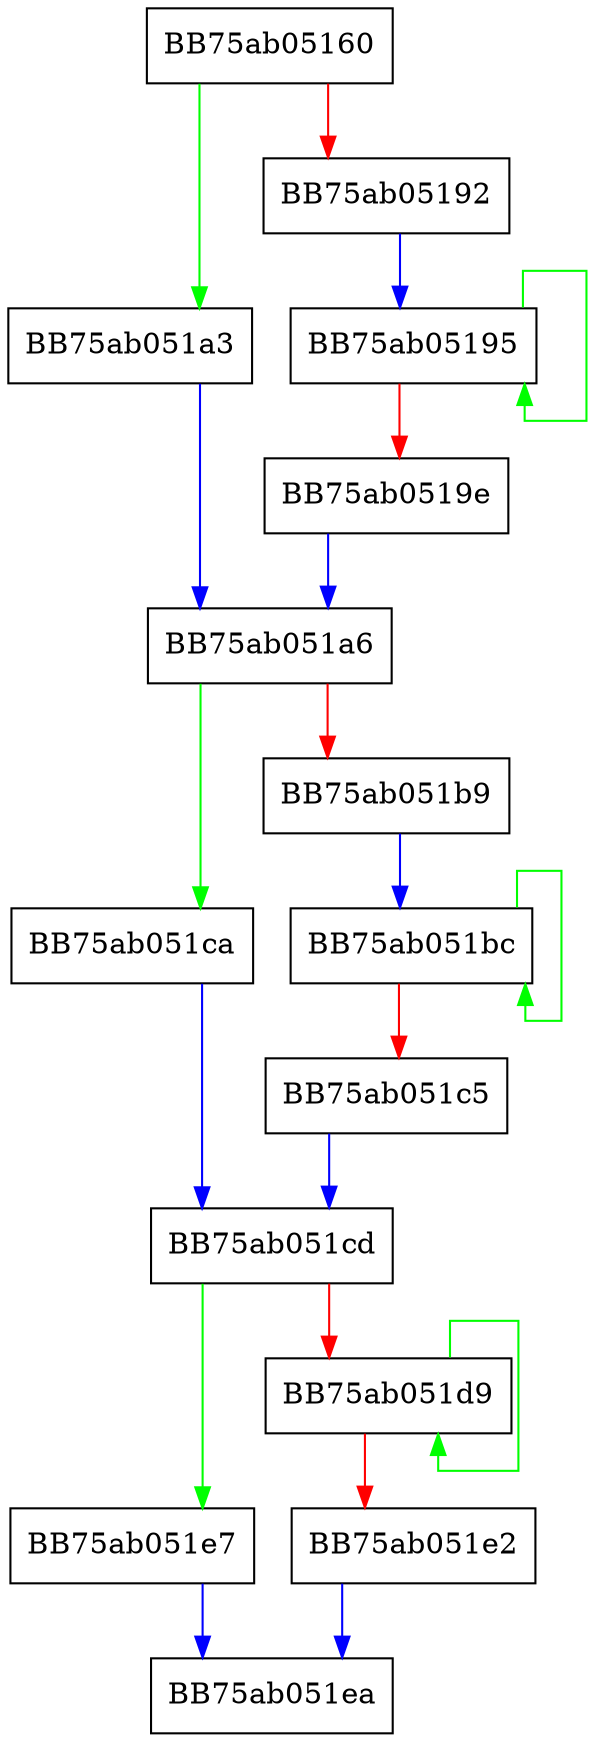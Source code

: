 digraph WPP_SF_sssD {
  node [shape="box"];
  graph [splines=ortho];
  BB75ab05160 -> BB75ab051a3 [color="green"];
  BB75ab05160 -> BB75ab05192 [color="red"];
  BB75ab05192 -> BB75ab05195 [color="blue"];
  BB75ab05195 -> BB75ab05195 [color="green"];
  BB75ab05195 -> BB75ab0519e [color="red"];
  BB75ab0519e -> BB75ab051a6 [color="blue"];
  BB75ab051a3 -> BB75ab051a6 [color="blue"];
  BB75ab051a6 -> BB75ab051ca [color="green"];
  BB75ab051a6 -> BB75ab051b9 [color="red"];
  BB75ab051b9 -> BB75ab051bc [color="blue"];
  BB75ab051bc -> BB75ab051bc [color="green"];
  BB75ab051bc -> BB75ab051c5 [color="red"];
  BB75ab051c5 -> BB75ab051cd [color="blue"];
  BB75ab051ca -> BB75ab051cd [color="blue"];
  BB75ab051cd -> BB75ab051e7 [color="green"];
  BB75ab051cd -> BB75ab051d9 [color="red"];
  BB75ab051d9 -> BB75ab051d9 [color="green"];
  BB75ab051d9 -> BB75ab051e2 [color="red"];
  BB75ab051e2 -> BB75ab051ea [color="blue"];
  BB75ab051e7 -> BB75ab051ea [color="blue"];
}